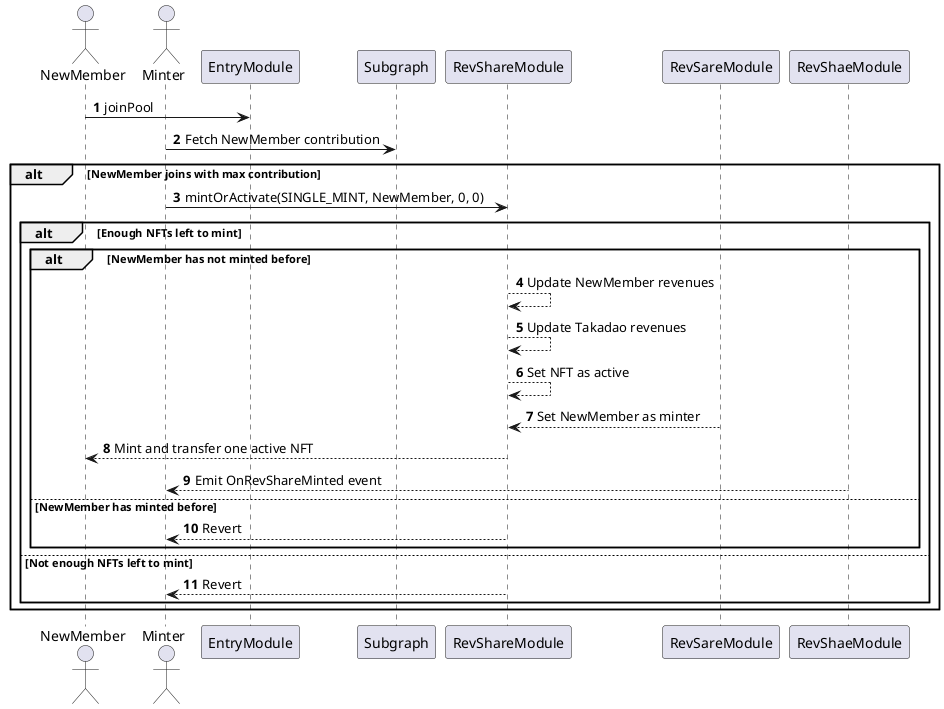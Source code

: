 @startuml Single Mint Sequence Diagram
autonumber

actor NewMember
actor Minter

NewMember -> EntryModule: joinPool
Minter -> Subgraph: Fetch NewMember contribution

alt NewMember joins with max contribution
    Minter -> RevShareModule: mintOrActivate(SINGLE_MINT, NewMember, 0, 0)

    alt Enough NFTs left to mint
        alt NewMember has not minted before
            RevShareModule --> RevShareModule: Update NewMember revenues
            RevShareModule --> RevShareModule: Update Takadao revenues
            RevShareModule --> RevShareModule: Set NFT as active
            RevSareModule --> RevShareModule: Set NewMember as minter
            RevShareModule --> NewMember: Mint and transfer one active NFT
            RevShaeModule --> Minter: Emit OnRevShareMinted event

        else NewMember has minted before
            RevShareModule --> Minter: Revert
        end

    else Not enough NFTs left to mint
        RevShareModule --> Minter: Revert
    end
end


@enduml    
